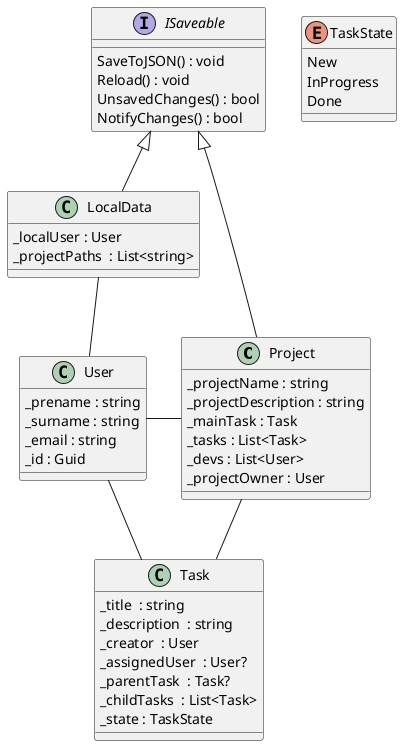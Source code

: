@startuml classDiagram
top to bottom direction

Class Project
{
    _projectName : string
    _projectDescription : string 
    _mainTask : Task
    _tasks : List<Task> 
    _devs : List<User>
    _projectOwner : User
}

Class Task
{
    _title  : string 
    _description  : string 
    _creator  : User 
    _assignedUser  : User? 
    _parentTask  : Task?
    _childTasks  : List<Task> 
    _state : TaskState
}

Class LocalData
{
    _localUser : User 
    _projectPaths  : List<string> 
}

Class User
{
    _prename : string
    _surname : string
    _email : string
    _id : Guid
}

Interface ISaveable
{
  SaveToJSON() : void
  Reload() : void
  UnsavedChanges() : bool
  NotifyChanges() : bool
}

enum TaskState
{
  New
  InProgress
  Done
}

ISaveable <|-d-- Project
ISaveable <|-d- LocalData
LocalData -- User 
Project -l- User
Task -- User
Project -- Task

@enduml